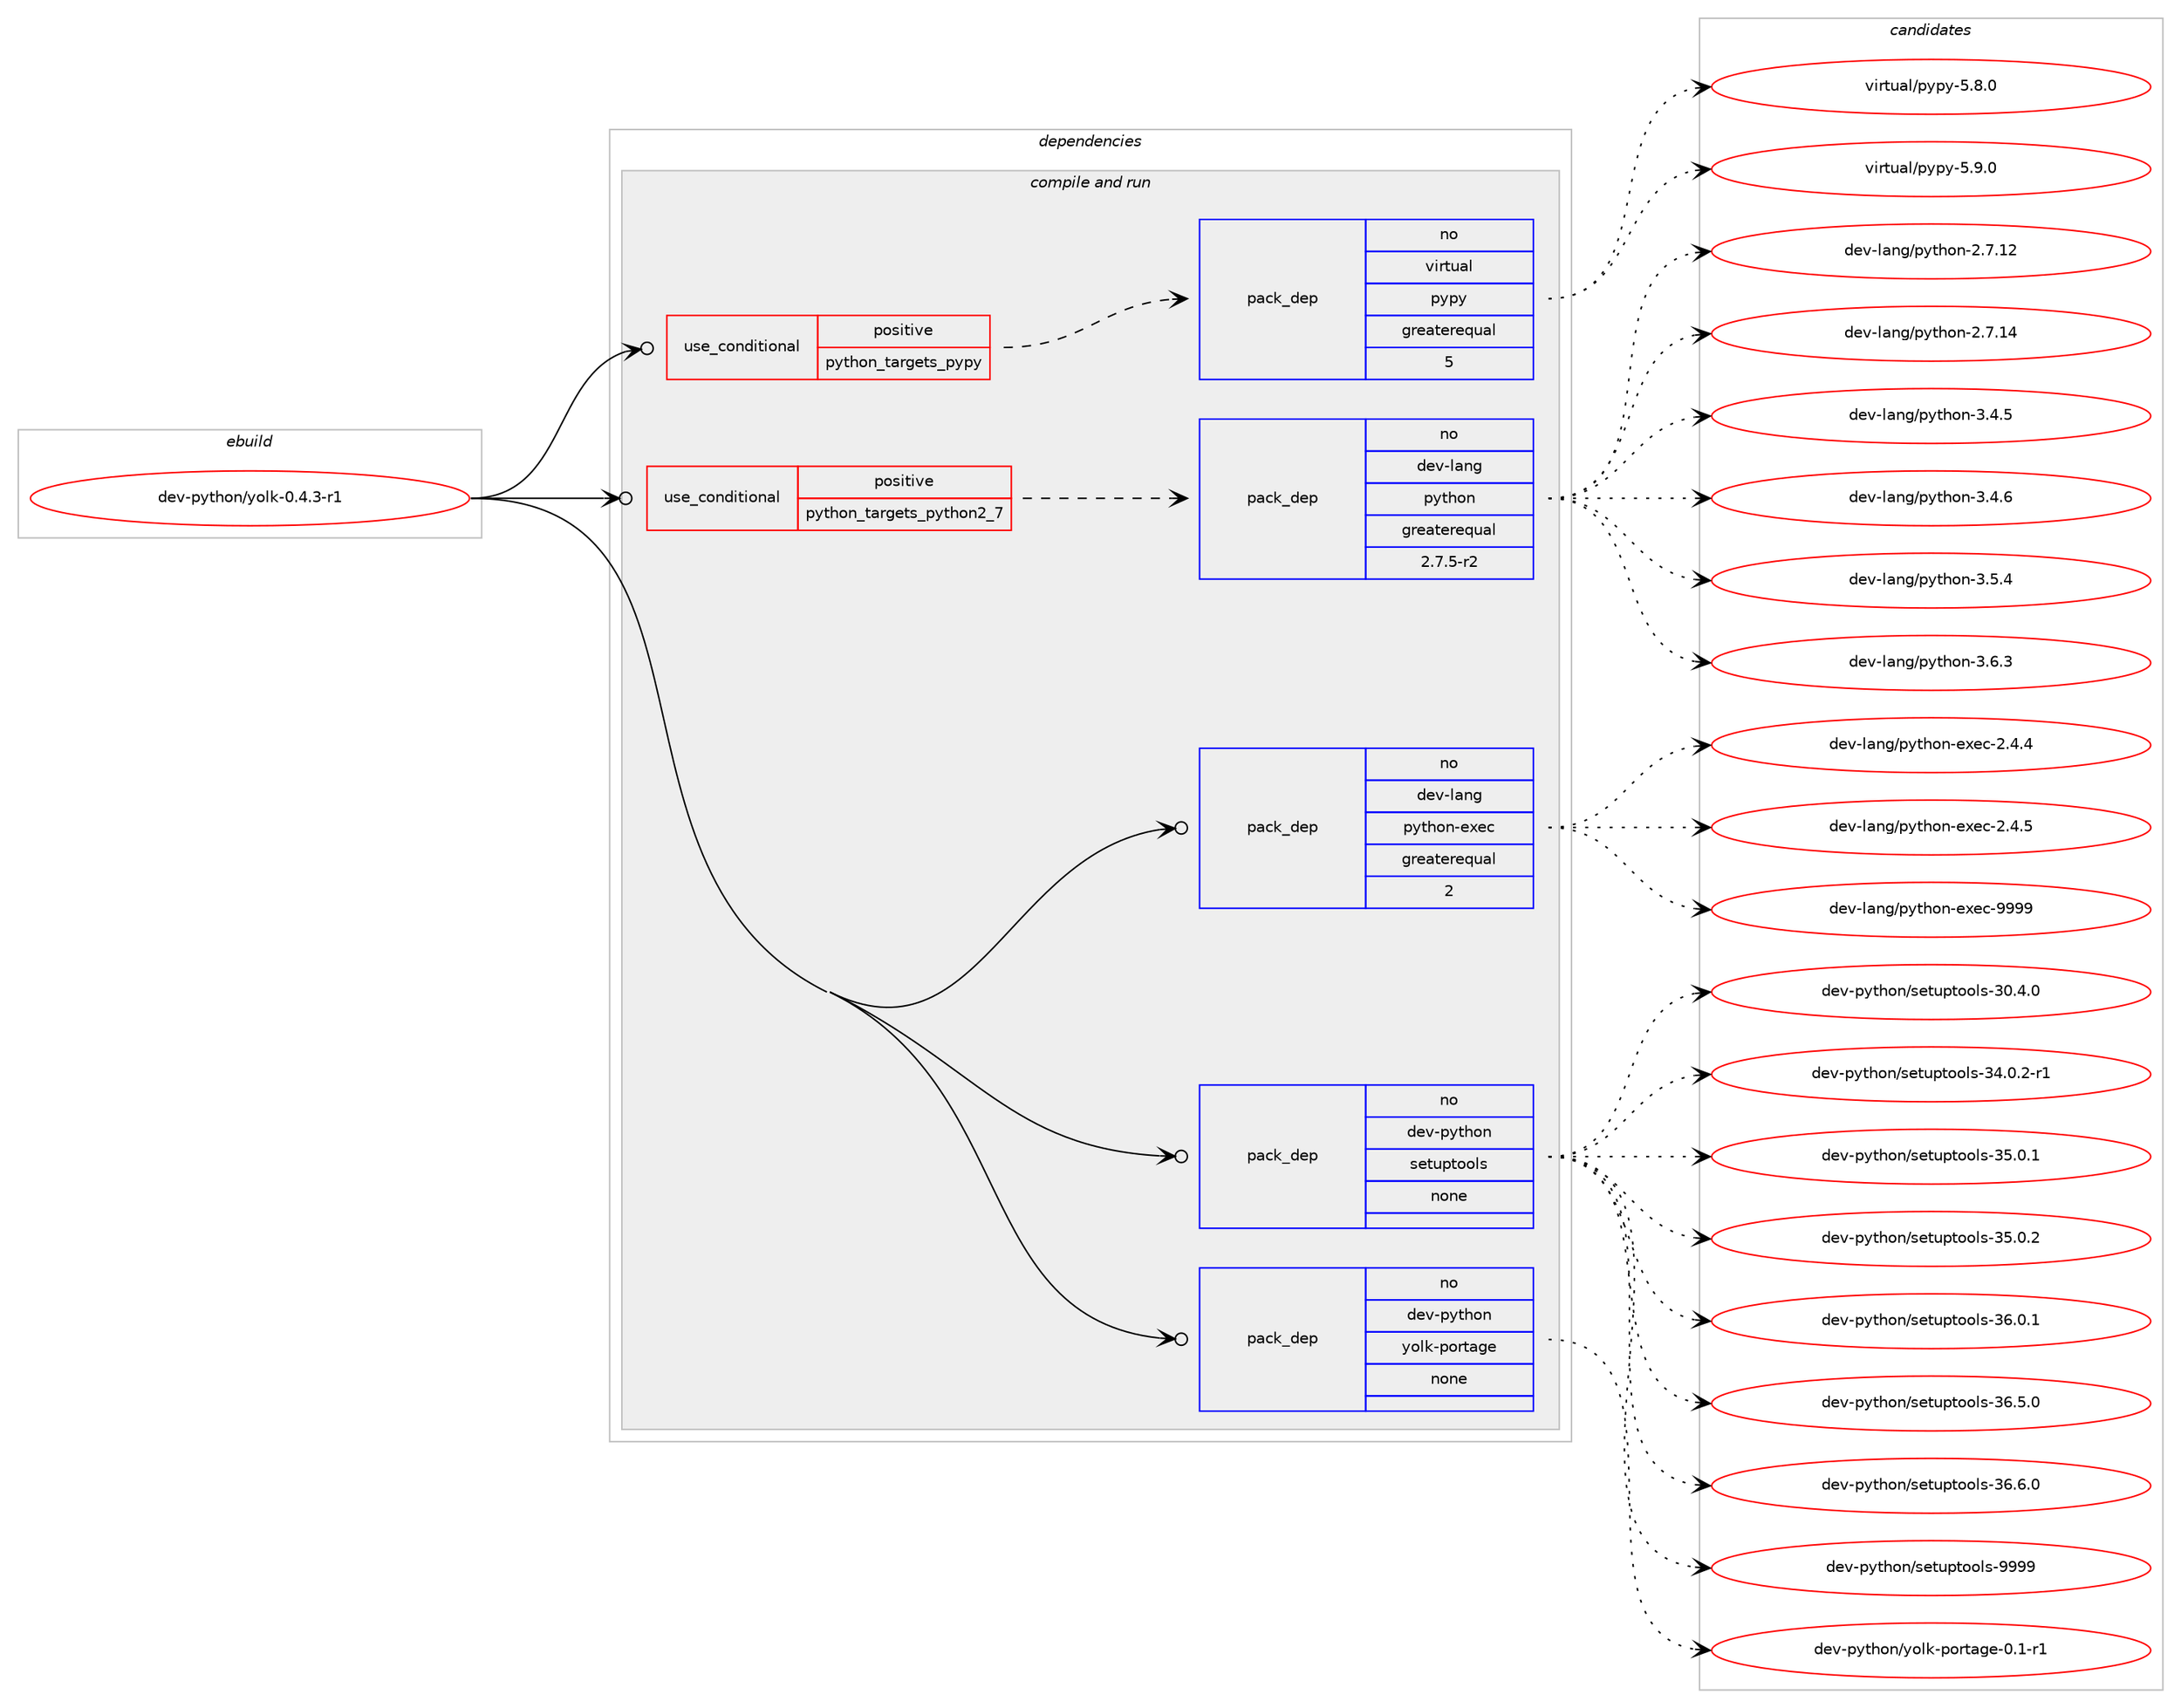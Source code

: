 digraph prolog {

# *************
# Graph options
# *************

newrank=true;
concentrate=true;
compound=true;
graph [rankdir=LR,fontname=Helvetica,fontsize=10,ranksep=1.5];#, ranksep=2.5, nodesep=0.2];
edge  [arrowhead=vee];
node  [fontname=Helvetica,fontsize=10];

# **********
# The ebuild
# **********

subgraph cluster_leftcol {
color=gray;
rank=same;
label=<<i>ebuild</i>>;
id [label="dev-python/yolk-0.4.3-r1", color=red, width=4, href="../dev-python/yolk-0.4.3-r1.svg"];
}

# ****************
# The dependencies
# ****************

subgraph cluster_midcol {
color=gray;
label=<<i>dependencies</i>>;
subgraph cluster_compile {
fillcolor="#eeeeee";
style=filled;
label=<<i>compile</i>>;
}
subgraph cluster_compileandrun {
fillcolor="#eeeeee";
style=filled;
label=<<i>compile and run</i>>;
subgraph cond44045 {
dependency194633 [label=<<TABLE BORDER="0" CELLBORDER="1" CELLSPACING="0" CELLPADDING="4"><TR><TD ROWSPAN="3" CELLPADDING="10">use_conditional</TD></TR><TR><TD>positive</TD></TR><TR><TD>python_targets_pypy</TD></TR></TABLE>>, shape=none, color=red];
subgraph pack146625 {
dependency194634 [label=<<TABLE BORDER="0" CELLBORDER="1" CELLSPACING="0" CELLPADDING="4" WIDTH="220"><TR><TD ROWSPAN="6" CELLPADDING="30">pack_dep</TD></TR><TR><TD WIDTH="110">no</TD></TR><TR><TD>virtual</TD></TR><TR><TD>pypy</TD></TR><TR><TD>greaterequal</TD></TR><TR><TD>5</TD></TR></TABLE>>, shape=none, color=blue];
}
dependency194633:e -> dependency194634:w [weight=20,style="dashed",arrowhead="vee"];
}
id:e -> dependency194633:w [weight=20,style="solid",arrowhead="odotvee"];
subgraph cond44046 {
dependency194635 [label=<<TABLE BORDER="0" CELLBORDER="1" CELLSPACING="0" CELLPADDING="4"><TR><TD ROWSPAN="3" CELLPADDING="10">use_conditional</TD></TR><TR><TD>positive</TD></TR><TR><TD>python_targets_python2_7</TD></TR></TABLE>>, shape=none, color=red];
subgraph pack146626 {
dependency194636 [label=<<TABLE BORDER="0" CELLBORDER="1" CELLSPACING="0" CELLPADDING="4" WIDTH="220"><TR><TD ROWSPAN="6" CELLPADDING="30">pack_dep</TD></TR><TR><TD WIDTH="110">no</TD></TR><TR><TD>dev-lang</TD></TR><TR><TD>python</TD></TR><TR><TD>greaterequal</TD></TR><TR><TD>2.7.5-r2</TD></TR></TABLE>>, shape=none, color=blue];
}
dependency194635:e -> dependency194636:w [weight=20,style="dashed",arrowhead="vee"];
}
id:e -> dependency194635:w [weight=20,style="solid",arrowhead="odotvee"];
subgraph pack146627 {
dependency194637 [label=<<TABLE BORDER="0" CELLBORDER="1" CELLSPACING="0" CELLPADDING="4" WIDTH="220"><TR><TD ROWSPAN="6" CELLPADDING="30">pack_dep</TD></TR><TR><TD WIDTH="110">no</TD></TR><TR><TD>dev-lang</TD></TR><TR><TD>python-exec</TD></TR><TR><TD>greaterequal</TD></TR><TR><TD>2</TD></TR></TABLE>>, shape=none, color=blue];
}
id:e -> dependency194637:w [weight=20,style="solid",arrowhead="odotvee"];
subgraph pack146628 {
dependency194638 [label=<<TABLE BORDER="0" CELLBORDER="1" CELLSPACING="0" CELLPADDING="4" WIDTH="220"><TR><TD ROWSPAN="6" CELLPADDING="30">pack_dep</TD></TR><TR><TD WIDTH="110">no</TD></TR><TR><TD>dev-python</TD></TR><TR><TD>setuptools</TD></TR><TR><TD>none</TD></TR><TR><TD></TD></TR></TABLE>>, shape=none, color=blue];
}
id:e -> dependency194638:w [weight=20,style="solid",arrowhead="odotvee"];
subgraph pack146629 {
dependency194639 [label=<<TABLE BORDER="0" CELLBORDER="1" CELLSPACING="0" CELLPADDING="4" WIDTH="220"><TR><TD ROWSPAN="6" CELLPADDING="30">pack_dep</TD></TR><TR><TD WIDTH="110">no</TD></TR><TR><TD>dev-python</TD></TR><TR><TD>yolk-portage</TD></TR><TR><TD>none</TD></TR><TR><TD></TD></TR></TABLE>>, shape=none, color=blue];
}
id:e -> dependency194639:w [weight=20,style="solid",arrowhead="odotvee"];
}
subgraph cluster_run {
fillcolor="#eeeeee";
style=filled;
label=<<i>run</i>>;
}
}

# **************
# The candidates
# **************

subgraph cluster_choices {
rank=same;
color=gray;
label=<<i>candidates</i>>;

subgraph choice146625 {
color=black;
nodesep=1;
choice1181051141161179710847112121112121455346564648 [label="virtual/pypy-5.8.0", color=red, width=4,href="../virtual/pypy-5.8.0.svg"];
choice1181051141161179710847112121112121455346574648 [label="virtual/pypy-5.9.0", color=red, width=4,href="../virtual/pypy-5.9.0.svg"];
dependency194634:e -> choice1181051141161179710847112121112121455346564648:w [style=dotted,weight="100"];
dependency194634:e -> choice1181051141161179710847112121112121455346574648:w [style=dotted,weight="100"];
}
subgraph choice146626 {
color=black;
nodesep=1;
choice10010111845108971101034711212111610411111045504655464950 [label="dev-lang/python-2.7.12", color=red, width=4,href="../dev-lang/python-2.7.12.svg"];
choice10010111845108971101034711212111610411111045504655464952 [label="dev-lang/python-2.7.14", color=red, width=4,href="../dev-lang/python-2.7.14.svg"];
choice100101118451089711010347112121116104111110455146524653 [label="dev-lang/python-3.4.5", color=red, width=4,href="../dev-lang/python-3.4.5.svg"];
choice100101118451089711010347112121116104111110455146524654 [label="dev-lang/python-3.4.6", color=red, width=4,href="../dev-lang/python-3.4.6.svg"];
choice100101118451089711010347112121116104111110455146534652 [label="dev-lang/python-3.5.4", color=red, width=4,href="../dev-lang/python-3.5.4.svg"];
choice100101118451089711010347112121116104111110455146544651 [label="dev-lang/python-3.6.3", color=red, width=4,href="../dev-lang/python-3.6.3.svg"];
dependency194636:e -> choice10010111845108971101034711212111610411111045504655464950:w [style=dotted,weight="100"];
dependency194636:e -> choice10010111845108971101034711212111610411111045504655464952:w [style=dotted,weight="100"];
dependency194636:e -> choice100101118451089711010347112121116104111110455146524653:w [style=dotted,weight="100"];
dependency194636:e -> choice100101118451089711010347112121116104111110455146524654:w [style=dotted,weight="100"];
dependency194636:e -> choice100101118451089711010347112121116104111110455146534652:w [style=dotted,weight="100"];
dependency194636:e -> choice100101118451089711010347112121116104111110455146544651:w [style=dotted,weight="100"];
}
subgraph choice146627 {
color=black;
nodesep=1;
choice1001011184510897110103471121211161041111104510112010199455046524652 [label="dev-lang/python-exec-2.4.4", color=red, width=4,href="../dev-lang/python-exec-2.4.4.svg"];
choice1001011184510897110103471121211161041111104510112010199455046524653 [label="dev-lang/python-exec-2.4.5", color=red, width=4,href="../dev-lang/python-exec-2.4.5.svg"];
choice10010111845108971101034711212111610411111045101120101994557575757 [label="dev-lang/python-exec-9999", color=red, width=4,href="../dev-lang/python-exec-9999.svg"];
dependency194637:e -> choice1001011184510897110103471121211161041111104510112010199455046524652:w [style=dotted,weight="100"];
dependency194637:e -> choice1001011184510897110103471121211161041111104510112010199455046524653:w [style=dotted,weight="100"];
dependency194637:e -> choice10010111845108971101034711212111610411111045101120101994557575757:w [style=dotted,weight="100"];
}
subgraph choice146628 {
color=black;
nodesep=1;
choice100101118451121211161041111104711510111611711211611111110811545514846524648 [label="dev-python/setuptools-30.4.0", color=red, width=4,href="../dev-python/setuptools-30.4.0.svg"];
choice1001011184511212111610411111047115101116117112116111111108115455152464846504511449 [label="dev-python/setuptools-34.0.2-r1", color=red, width=4,href="../dev-python/setuptools-34.0.2-r1.svg"];
choice100101118451121211161041111104711510111611711211611111110811545515346484649 [label="dev-python/setuptools-35.0.1", color=red, width=4,href="../dev-python/setuptools-35.0.1.svg"];
choice100101118451121211161041111104711510111611711211611111110811545515346484650 [label="dev-python/setuptools-35.0.2", color=red, width=4,href="../dev-python/setuptools-35.0.2.svg"];
choice100101118451121211161041111104711510111611711211611111110811545515446484649 [label="dev-python/setuptools-36.0.1", color=red, width=4,href="../dev-python/setuptools-36.0.1.svg"];
choice100101118451121211161041111104711510111611711211611111110811545515446534648 [label="dev-python/setuptools-36.5.0", color=red, width=4,href="../dev-python/setuptools-36.5.0.svg"];
choice100101118451121211161041111104711510111611711211611111110811545515446544648 [label="dev-python/setuptools-36.6.0", color=red, width=4,href="../dev-python/setuptools-36.6.0.svg"];
choice10010111845112121116104111110471151011161171121161111111081154557575757 [label="dev-python/setuptools-9999", color=red, width=4,href="../dev-python/setuptools-9999.svg"];
dependency194638:e -> choice100101118451121211161041111104711510111611711211611111110811545514846524648:w [style=dotted,weight="100"];
dependency194638:e -> choice1001011184511212111610411111047115101116117112116111111108115455152464846504511449:w [style=dotted,weight="100"];
dependency194638:e -> choice100101118451121211161041111104711510111611711211611111110811545515346484649:w [style=dotted,weight="100"];
dependency194638:e -> choice100101118451121211161041111104711510111611711211611111110811545515346484650:w [style=dotted,weight="100"];
dependency194638:e -> choice100101118451121211161041111104711510111611711211611111110811545515446484649:w [style=dotted,weight="100"];
dependency194638:e -> choice100101118451121211161041111104711510111611711211611111110811545515446534648:w [style=dotted,weight="100"];
dependency194638:e -> choice100101118451121211161041111104711510111611711211611111110811545515446544648:w [style=dotted,weight="100"];
dependency194638:e -> choice10010111845112121116104111110471151011161171121161111111081154557575757:w [style=dotted,weight="100"];
}
subgraph choice146629 {
color=black;
nodesep=1;
choice10010111845112121116104111110471211111081074511211111411697103101454846494511449 [label="dev-python/yolk-portage-0.1-r1", color=red, width=4,href="../dev-python/yolk-portage-0.1-r1.svg"];
dependency194639:e -> choice10010111845112121116104111110471211111081074511211111411697103101454846494511449:w [style=dotted,weight="100"];
}
}

}
